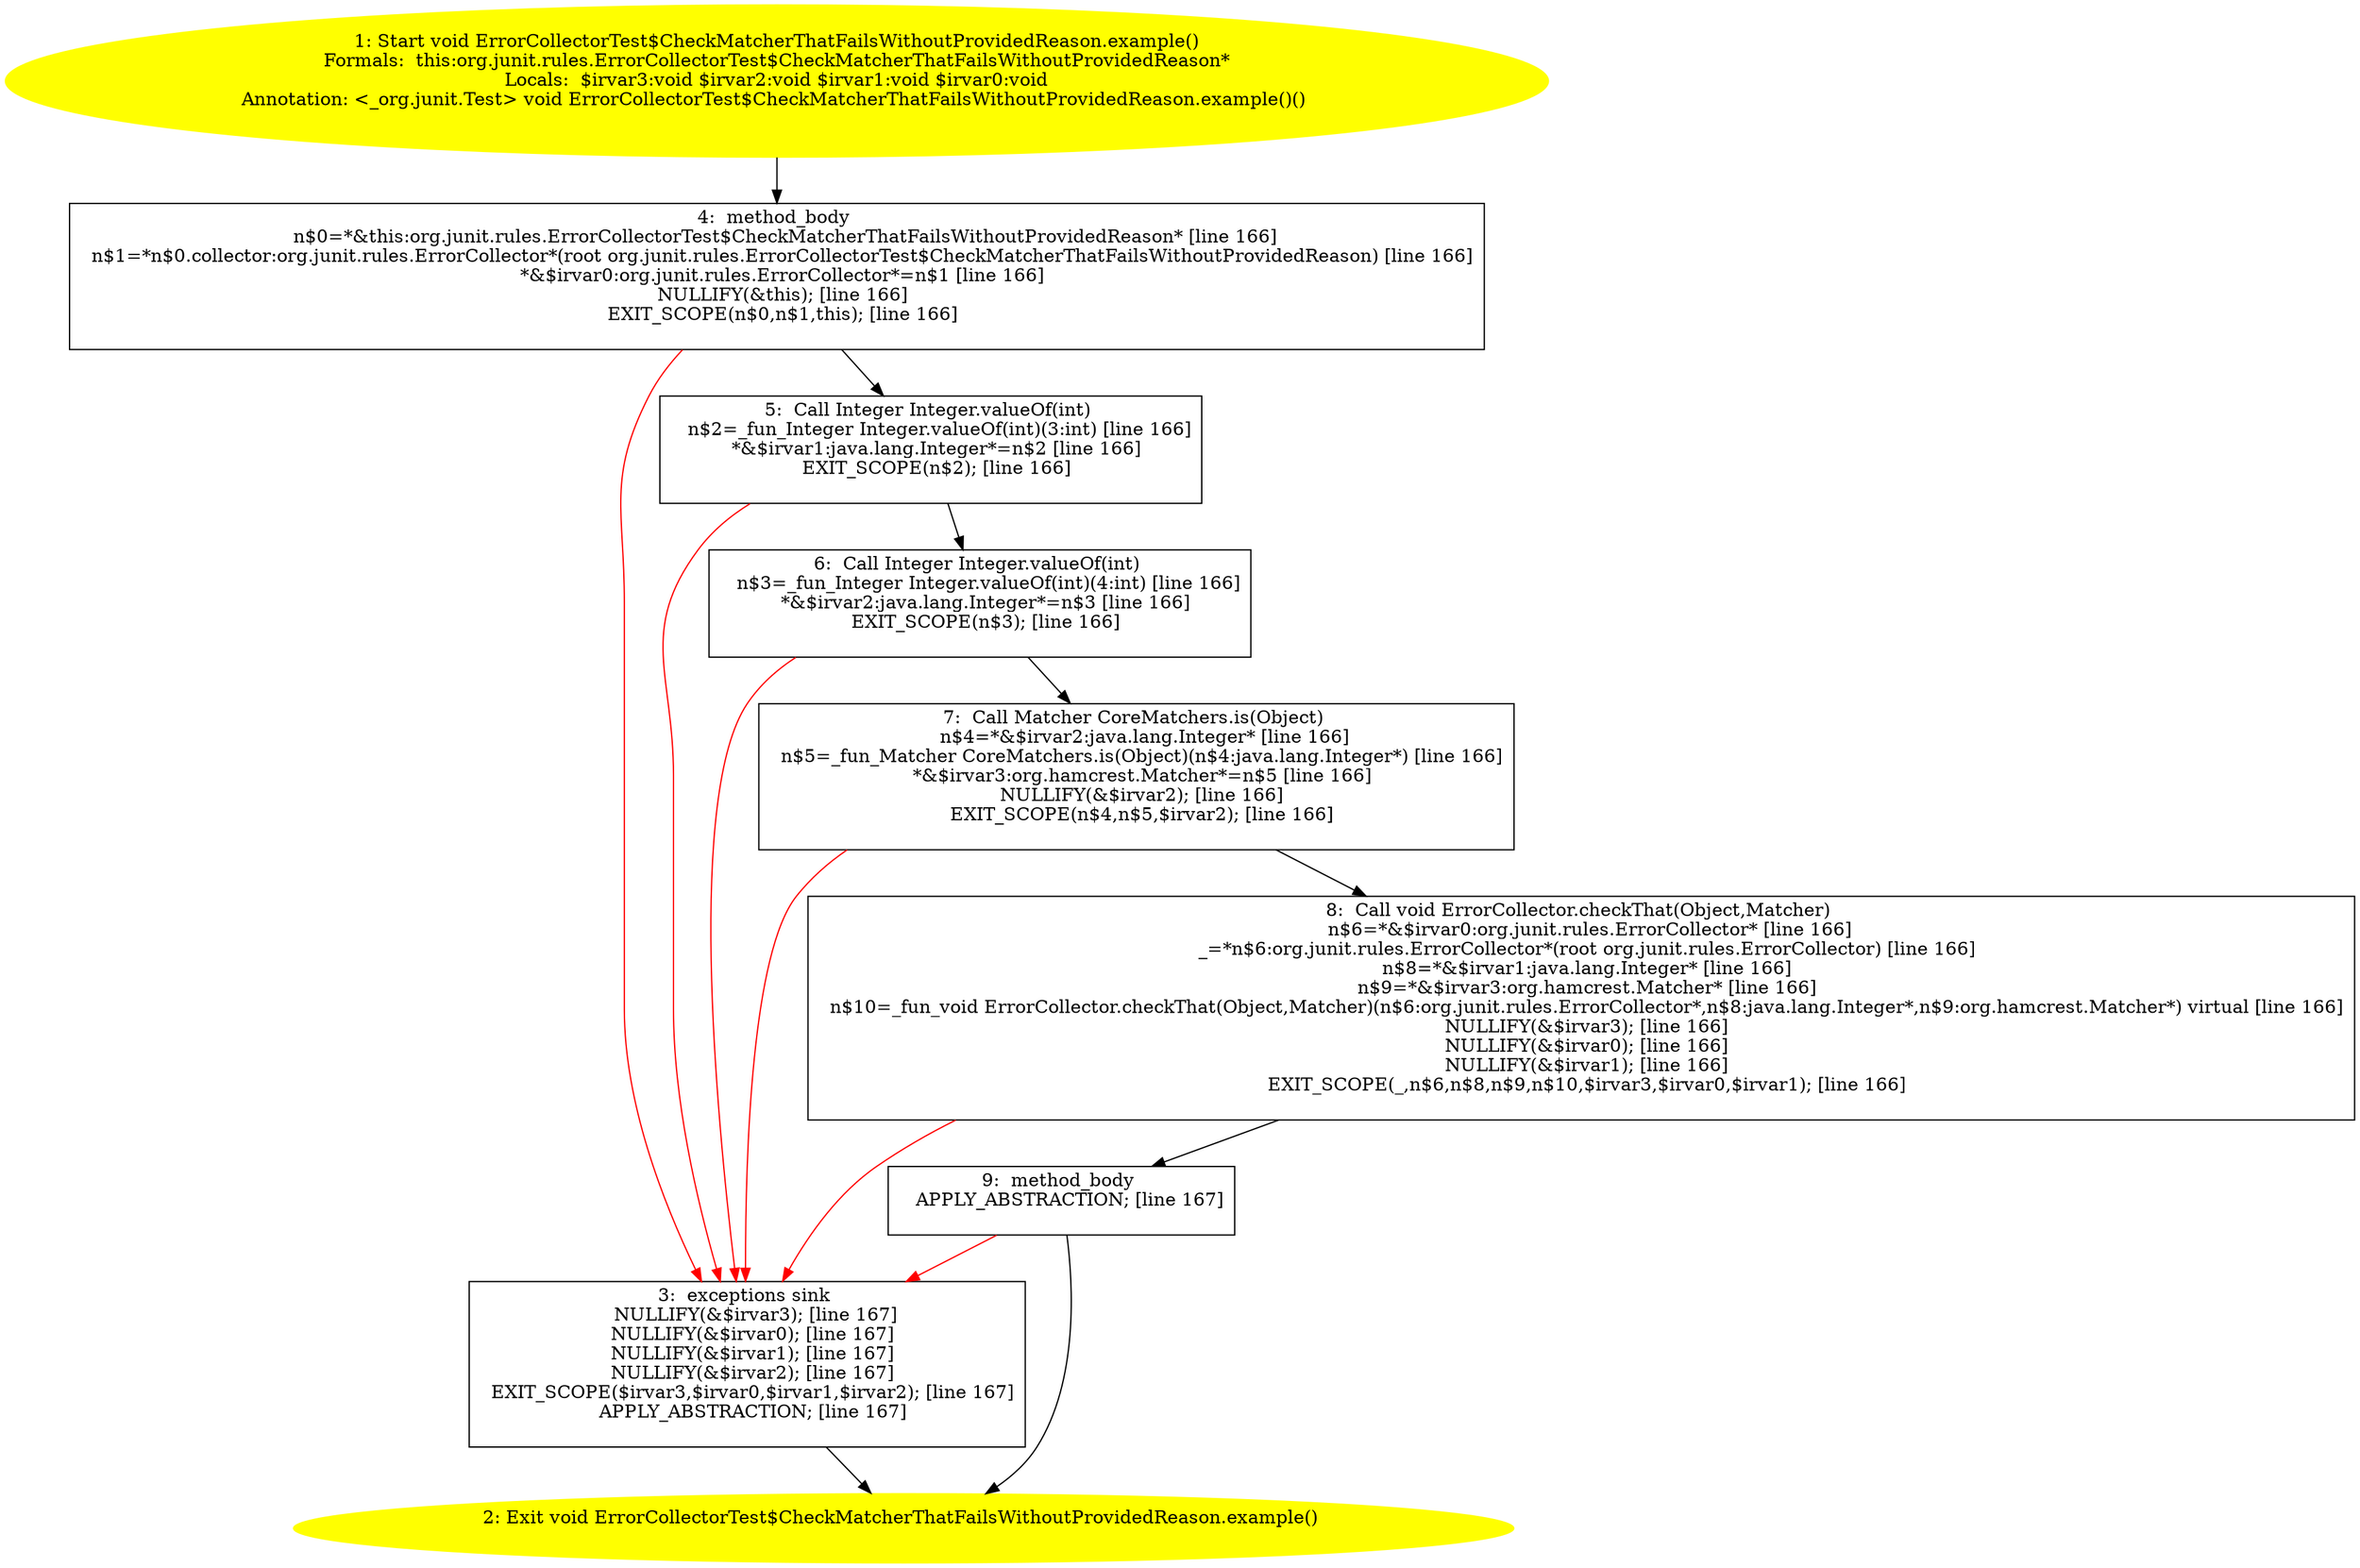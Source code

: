 /* @generated */
digraph cfg {
"org.junit.rules.ErrorCollectorTest$CheckMatcherThatFailsWithoutProvidedReason.example():void.e236e844c59167862c6267b07829e688_1" [label="1: Start void ErrorCollectorTest$CheckMatcherThatFailsWithoutProvidedReason.example()\nFormals:  this:org.junit.rules.ErrorCollectorTest$CheckMatcherThatFailsWithoutProvidedReason*\nLocals:  $irvar3:void $irvar2:void $irvar1:void $irvar0:void\nAnnotation: <_org.junit.Test> void ErrorCollectorTest$CheckMatcherThatFailsWithoutProvidedReason.example()() \n  " color=yellow style=filled]
	

	 "org.junit.rules.ErrorCollectorTest$CheckMatcherThatFailsWithoutProvidedReason.example():void.e236e844c59167862c6267b07829e688_1" -> "org.junit.rules.ErrorCollectorTest$CheckMatcherThatFailsWithoutProvidedReason.example():void.e236e844c59167862c6267b07829e688_4" ;
"org.junit.rules.ErrorCollectorTest$CheckMatcherThatFailsWithoutProvidedReason.example():void.e236e844c59167862c6267b07829e688_2" [label="2: Exit void ErrorCollectorTest$CheckMatcherThatFailsWithoutProvidedReason.example() \n  " color=yellow style=filled]
	

"org.junit.rules.ErrorCollectorTest$CheckMatcherThatFailsWithoutProvidedReason.example():void.e236e844c59167862c6267b07829e688_3" [label="3:  exceptions sink \n   NULLIFY(&$irvar3); [line 167]\n  NULLIFY(&$irvar0); [line 167]\n  NULLIFY(&$irvar1); [line 167]\n  NULLIFY(&$irvar2); [line 167]\n  EXIT_SCOPE($irvar3,$irvar0,$irvar1,$irvar2); [line 167]\n  APPLY_ABSTRACTION; [line 167]\n " shape="box"]
	

	 "org.junit.rules.ErrorCollectorTest$CheckMatcherThatFailsWithoutProvidedReason.example():void.e236e844c59167862c6267b07829e688_3" -> "org.junit.rules.ErrorCollectorTest$CheckMatcherThatFailsWithoutProvidedReason.example():void.e236e844c59167862c6267b07829e688_2" ;
"org.junit.rules.ErrorCollectorTest$CheckMatcherThatFailsWithoutProvidedReason.example():void.e236e844c59167862c6267b07829e688_4" [label="4:  method_body \n   n$0=*&this:org.junit.rules.ErrorCollectorTest$CheckMatcherThatFailsWithoutProvidedReason* [line 166]\n  n$1=*n$0.collector:org.junit.rules.ErrorCollector*(root org.junit.rules.ErrorCollectorTest$CheckMatcherThatFailsWithoutProvidedReason) [line 166]\n  *&$irvar0:org.junit.rules.ErrorCollector*=n$1 [line 166]\n  NULLIFY(&this); [line 166]\n  EXIT_SCOPE(n$0,n$1,this); [line 166]\n " shape="box"]
	

	 "org.junit.rules.ErrorCollectorTest$CheckMatcherThatFailsWithoutProvidedReason.example():void.e236e844c59167862c6267b07829e688_4" -> "org.junit.rules.ErrorCollectorTest$CheckMatcherThatFailsWithoutProvidedReason.example():void.e236e844c59167862c6267b07829e688_5" ;
	 "org.junit.rules.ErrorCollectorTest$CheckMatcherThatFailsWithoutProvidedReason.example():void.e236e844c59167862c6267b07829e688_4" -> "org.junit.rules.ErrorCollectorTest$CheckMatcherThatFailsWithoutProvidedReason.example():void.e236e844c59167862c6267b07829e688_3" [color="red" ];
"org.junit.rules.ErrorCollectorTest$CheckMatcherThatFailsWithoutProvidedReason.example():void.e236e844c59167862c6267b07829e688_5" [label="5:  Call Integer Integer.valueOf(int) \n   n$2=_fun_Integer Integer.valueOf(int)(3:int) [line 166]\n  *&$irvar1:java.lang.Integer*=n$2 [line 166]\n  EXIT_SCOPE(n$2); [line 166]\n " shape="box"]
	

	 "org.junit.rules.ErrorCollectorTest$CheckMatcherThatFailsWithoutProvidedReason.example():void.e236e844c59167862c6267b07829e688_5" -> "org.junit.rules.ErrorCollectorTest$CheckMatcherThatFailsWithoutProvidedReason.example():void.e236e844c59167862c6267b07829e688_6" ;
	 "org.junit.rules.ErrorCollectorTest$CheckMatcherThatFailsWithoutProvidedReason.example():void.e236e844c59167862c6267b07829e688_5" -> "org.junit.rules.ErrorCollectorTest$CheckMatcherThatFailsWithoutProvidedReason.example():void.e236e844c59167862c6267b07829e688_3" [color="red" ];
"org.junit.rules.ErrorCollectorTest$CheckMatcherThatFailsWithoutProvidedReason.example():void.e236e844c59167862c6267b07829e688_6" [label="6:  Call Integer Integer.valueOf(int) \n   n$3=_fun_Integer Integer.valueOf(int)(4:int) [line 166]\n  *&$irvar2:java.lang.Integer*=n$3 [line 166]\n  EXIT_SCOPE(n$3); [line 166]\n " shape="box"]
	

	 "org.junit.rules.ErrorCollectorTest$CheckMatcherThatFailsWithoutProvidedReason.example():void.e236e844c59167862c6267b07829e688_6" -> "org.junit.rules.ErrorCollectorTest$CheckMatcherThatFailsWithoutProvidedReason.example():void.e236e844c59167862c6267b07829e688_7" ;
	 "org.junit.rules.ErrorCollectorTest$CheckMatcherThatFailsWithoutProvidedReason.example():void.e236e844c59167862c6267b07829e688_6" -> "org.junit.rules.ErrorCollectorTest$CheckMatcherThatFailsWithoutProvidedReason.example():void.e236e844c59167862c6267b07829e688_3" [color="red" ];
"org.junit.rules.ErrorCollectorTest$CheckMatcherThatFailsWithoutProvidedReason.example():void.e236e844c59167862c6267b07829e688_7" [label="7:  Call Matcher CoreMatchers.is(Object) \n   n$4=*&$irvar2:java.lang.Integer* [line 166]\n  n$5=_fun_Matcher CoreMatchers.is(Object)(n$4:java.lang.Integer*) [line 166]\n  *&$irvar3:org.hamcrest.Matcher*=n$5 [line 166]\n  NULLIFY(&$irvar2); [line 166]\n  EXIT_SCOPE(n$4,n$5,$irvar2); [line 166]\n " shape="box"]
	

	 "org.junit.rules.ErrorCollectorTest$CheckMatcherThatFailsWithoutProvidedReason.example():void.e236e844c59167862c6267b07829e688_7" -> "org.junit.rules.ErrorCollectorTest$CheckMatcherThatFailsWithoutProvidedReason.example():void.e236e844c59167862c6267b07829e688_8" ;
	 "org.junit.rules.ErrorCollectorTest$CheckMatcherThatFailsWithoutProvidedReason.example():void.e236e844c59167862c6267b07829e688_7" -> "org.junit.rules.ErrorCollectorTest$CheckMatcherThatFailsWithoutProvidedReason.example():void.e236e844c59167862c6267b07829e688_3" [color="red" ];
"org.junit.rules.ErrorCollectorTest$CheckMatcherThatFailsWithoutProvidedReason.example():void.e236e844c59167862c6267b07829e688_8" [label="8:  Call void ErrorCollector.checkThat(Object,Matcher) \n   n$6=*&$irvar0:org.junit.rules.ErrorCollector* [line 166]\n  _=*n$6:org.junit.rules.ErrorCollector*(root org.junit.rules.ErrorCollector) [line 166]\n  n$8=*&$irvar1:java.lang.Integer* [line 166]\n  n$9=*&$irvar3:org.hamcrest.Matcher* [line 166]\n  n$10=_fun_void ErrorCollector.checkThat(Object,Matcher)(n$6:org.junit.rules.ErrorCollector*,n$8:java.lang.Integer*,n$9:org.hamcrest.Matcher*) virtual [line 166]\n  NULLIFY(&$irvar3); [line 166]\n  NULLIFY(&$irvar0); [line 166]\n  NULLIFY(&$irvar1); [line 166]\n  EXIT_SCOPE(_,n$6,n$8,n$9,n$10,$irvar3,$irvar0,$irvar1); [line 166]\n " shape="box"]
	

	 "org.junit.rules.ErrorCollectorTest$CheckMatcherThatFailsWithoutProvidedReason.example():void.e236e844c59167862c6267b07829e688_8" -> "org.junit.rules.ErrorCollectorTest$CheckMatcherThatFailsWithoutProvidedReason.example():void.e236e844c59167862c6267b07829e688_9" ;
	 "org.junit.rules.ErrorCollectorTest$CheckMatcherThatFailsWithoutProvidedReason.example():void.e236e844c59167862c6267b07829e688_8" -> "org.junit.rules.ErrorCollectorTest$CheckMatcherThatFailsWithoutProvidedReason.example():void.e236e844c59167862c6267b07829e688_3" [color="red" ];
"org.junit.rules.ErrorCollectorTest$CheckMatcherThatFailsWithoutProvidedReason.example():void.e236e844c59167862c6267b07829e688_9" [label="9:  method_body \n   APPLY_ABSTRACTION; [line 167]\n " shape="box"]
	

	 "org.junit.rules.ErrorCollectorTest$CheckMatcherThatFailsWithoutProvidedReason.example():void.e236e844c59167862c6267b07829e688_9" -> "org.junit.rules.ErrorCollectorTest$CheckMatcherThatFailsWithoutProvidedReason.example():void.e236e844c59167862c6267b07829e688_2" ;
	 "org.junit.rules.ErrorCollectorTest$CheckMatcherThatFailsWithoutProvidedReason.example():void.e236e844c59167862c6267b07829e688_9" -> "org.junit.rules.ErrorCollectorTest$CheckMatcherThatFailsWithoutProvidedReason.example():void.e236e844c59167862c6267b07829e688_3" [color="red" ];
}
